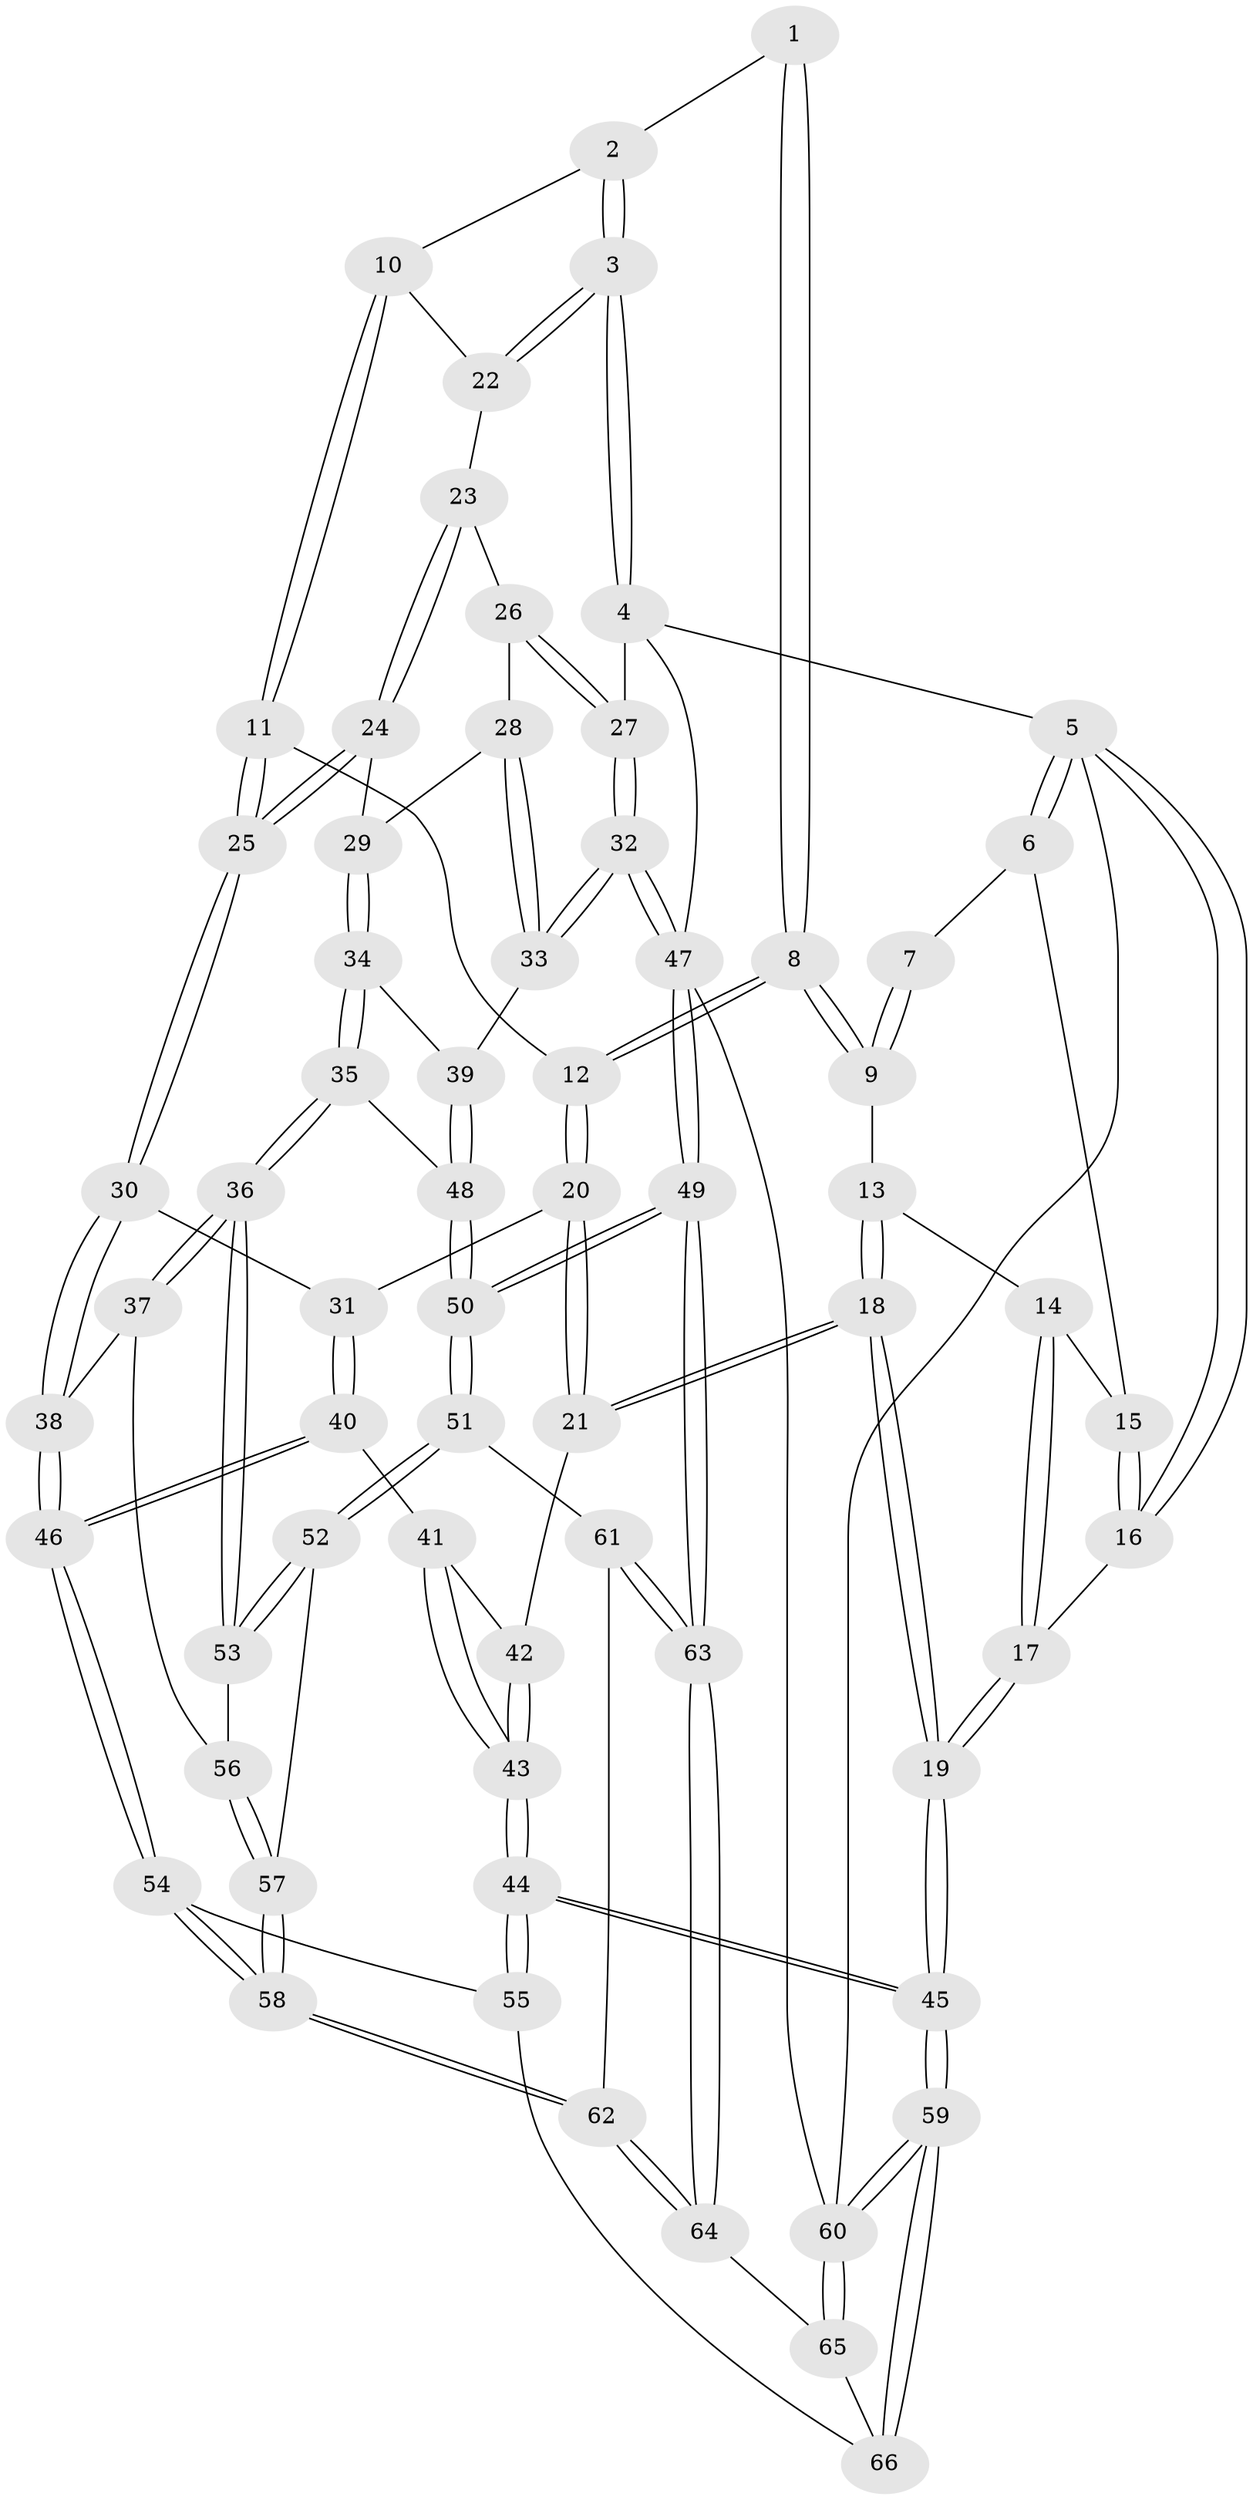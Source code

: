 // coarse degree distribution, {4: 0.15, 3: 0.625, 2: 0.15, 5: 0.075}
// Generated by graph-tools (version 1.1) at 2025/54/03/04/25 22:54:46]
// undirected, 66 vertices, 162 edges
graph export_dot {
  node [color=gray90,style=filled];
  1 [pos="+0.36666095905983015+0"];
  2 [pos="+0.5732448079635923+0"];
  3 [pos="+1+0"];
  4 [pos="+1+0"];
  5 [pos="+0+0"];
  6 [pos="+0+0"];
  7 [pos="+5.648020660470383e-05+0"];
  8 [pos="+0.3484451822018675+0.17743323635825126"];
  9 [pos="+0.20304068890117144+0.18188187920839927"];
  10 [pos="+0.6345861248423804+0.16891674373509677"];
  11 [pos="+0.5457626184011785+0.2680890734413083"];
  12 [pos="+0.39333101294213146+0.22627364271249287"];
  13 [pos="+0.1913748249441861+0.18536303051402633"];
  14 [pos="+0.11059079773953588+0.1636573853970321"];
  15 [pos="+0.10389856866340726+0.15993406797967274"];
  16 [pos="+0+0.11891891166712257"];
  17 [pos="+0+0.47949881726194865"];
  18 [pos="+0.0562940471427577+0.4427459289623762"];
  19 [pos="+0+0.5023884734939922"];
  20 [pos="+0.30738106045988906+0.38643634402359517"];
  21 [pos="+0.15098047039196794+0.4586797748315132"];
  22 [pos="+0.7591215621657036+0.13717693386286794"];
  23 [pos="+0.8617203191135775+0.2902467903256422"];
  24 [pos="+0.7063280654984827+0.39876745368067806"];
  25 [pos="+0.594170005907059+0.3681398373976829"];
  26 [pos="+0.8852030695212644+0.2940300586335546"];
  27 [pos="+1+0.309575048848689"];
  28 [pos="+0.8395527027387243+0.44979842507576995"];
  29 [pos="+0.734438489117907+0.42550744803484924"];
  30 [pos="+0.5624420667618385+0.46407820790257154"];
  31 [pos="+0.3451594058399659+0.47854651992046265"];
  32 [pos="+1+0.4898000581032562"];
  33 [pos="+1+0.5231066906937158"];
  34 [pos="+0.7563708679394576+0.5231016234630362"];
  35 [pos="+0.7196504033794354+0.6439338192871588"];
  36 [pos="+0.6739079224623422+0.6790315162302769"];
  37 [pos="+0.559077099030905+0.6224876950170514"];
  38 [pos="+0.5418672377245143+0.6120078762593095"];
  39 [pos="+0.9286002731885599+0.5915903349185658"];
  40 [pos="+0.3426574200739791+0.6230809814434598"];
  41 [pos="+0.30049994715340483+0.6176982698297779"];
  42 [pos="+0.16858782327649585+0.48149362214767655"];
  43 [pos="+0.17302689489091455+0.6794334995344672"];
  44 [pos="+0.016550125570867883+0.7843299517490498"];
  45 [pos="+0+0.7979837986656734"];
  46 [pos="+0.41429833526466214+0.6752692516175923"];
  47 [pos="+1+1"];
  48 [pos="+0.9057596973397202+0.6176529972313819"];
  49 [pos="+1+1"];
  50 [pos="+0.8562567244655204+0.8821994362565954"];
  51 [pos="+0.73756176213905+0.8143263792559026"];
  52 [pos="+0.7158351125205245+0.7891600478763792"];
  53 [pos="+0.7151830373675765+0.7877290114189897"];
  54 [pos="+0.3936995135642416+0.7864574218965283"];
  55 [pos="+0.2658642633767895+0.8547177085921654"];
  56 [pos="+0.5652055464698873+0.7899353345323858"];
  57 [pos="+0.5252062170356768+0.8594309268437285"];
  58 [pos="+0.47955432797928993+0.8879331398896659"];
  59 [pos="+0+1"];
  60 [pos="+0+1"];
  61 [pos="+0.6192034901760439+0.9230883459271466"];
  62 [pos="+0.49796566663219277+0.9518490475651732"];
  63 [pos="+1+1"];
  64 [pos="+0.46388272791305485+1"];
  65 [pos="+0.36780513797362097+1"];
  66 [pos="+0.27065061911368654+0.9120682997538204"];
  1 -- 2;
  1 -- 8;
  1 -- 8;
  2 -- 3;
  2 -- 3;
  2 -- 10;
  3 -- 4;
  3 -- 4;
  3 -- 22;
  3 -- 22;
  4 -- 5;
  4 -- 27;
  4 -- 47;
  5 -- 6;
  5 -- 6;
  5 -- 16;
  5 -- 16;
  5 -- 60;
  6 -- 7;
  6 -- 15;
  7 -- 9;
  7 -- 9;
  8 -- 9;
  8 -- 9;
  8 -- 12;
  8 -- 12;
  9 -- 13;
  10 -- 11;
  10 -- 11;
  10 -- 22;
  11 -- 12;
  11 -- 25;
  11 -- 25;
  12 -- 20;
  12 -- 20;
  13 -- 14;
  13 -- 18;
  13 -- 18;
  14 -- 15;
  14 -- 17;
  14 -- 17;
  15 -- 16;
  15 -- 16;
  16 -- 17;
  17 -- 19;
  17 -- 19;
  18 -- 19;
  18 -- 19;
  18 -- 21;
  18 -- 21;
  19 -- 45;
  19 -- 45;
  20 -- 21;
  20 -- 21;
  20 -- 31;
  21 -- 42;
  22 -- 23;
  23 -- 24;
  23 -- 24;
  23 -- 26;
  24 -- 25;
  24 -- 25;
  24 -- 29;
  25 -- 30;
  25 -- 30;
  26 -- 27;
  26 -- 27;
  26 -- 28;
  27 -- 32;
  27 -- 32;
  28 -- 29;
  28 -- 33;
  28 -- 33;
  29 -- 34;
  29 -- 34;
  30 -- 31;
  30 -- 38;
  30 -- 38;
  31 -- 40;
  31 -- 40;
  32 -- 33;
  32 -- 33;
  32 -- 47;
  32 -- 47;
  33 -- 39;
  34 -- 35;
  34 -- 35;
  34 -- 39;
  35 -- 36;
  35 -- 36;
  35 -- 48;
  36 -- 37;
  36 -- 37;
  36 -- 53;
  36 -- 53;
  37 -- 38;
  37 -- 56;
  38 -- 46;
  38 -- 46;
  39 -- 48;
  39 -- 48;
  40 -- 41;
  40 -- 46;
  40 -- 46;
  41 -- 42;
  41 -- 43;
  41 -- 43;
  42 -- 43;
  42 -- 43;
  43 -- 44;
  43 -- 44;
  44 -- 45;
  44 -- 45;
  44 -- 55;
  44 -- 55;
  45 -- 59;
  45 -- 59;
  46 -- 54;
  46 -- 54;
  47 -- 49;
  47 -- 49;
  47 -- 60;
  48 -- 50;
  48 -- 50;
  49 -- 50;
  49 -- 50;
  49 -- 63;
  49 -- 63;
  50 -- 51;
  50 -- 51;
  51 -- 52;
  51 -- 52;
  51 -- 61;
  52 -- 53;
  52 -- 53;
  52 -- 57;
  53 -- 56;
  54 -- 55;
  54 -- 58;
  54 -- 58;
  55 -- 66;
  56 -- 57;
  56 -- 57;
  57 -- 58;
  57 -- 58;
  58 -- 62;
  58 -- 62;
  59 -- 60;
  59 -- 60;
  59 -- 66;
  59 -- 66;
  60 -- 65;
  60 -- 65;
  61 -- 62;
  61 -- 63;
  61 -- 63;
  62 -- 64;
  62 -- 64;
  63 -- 64;
  63 -- 64;
  64 -- 65;
  65 -- 66;
}

